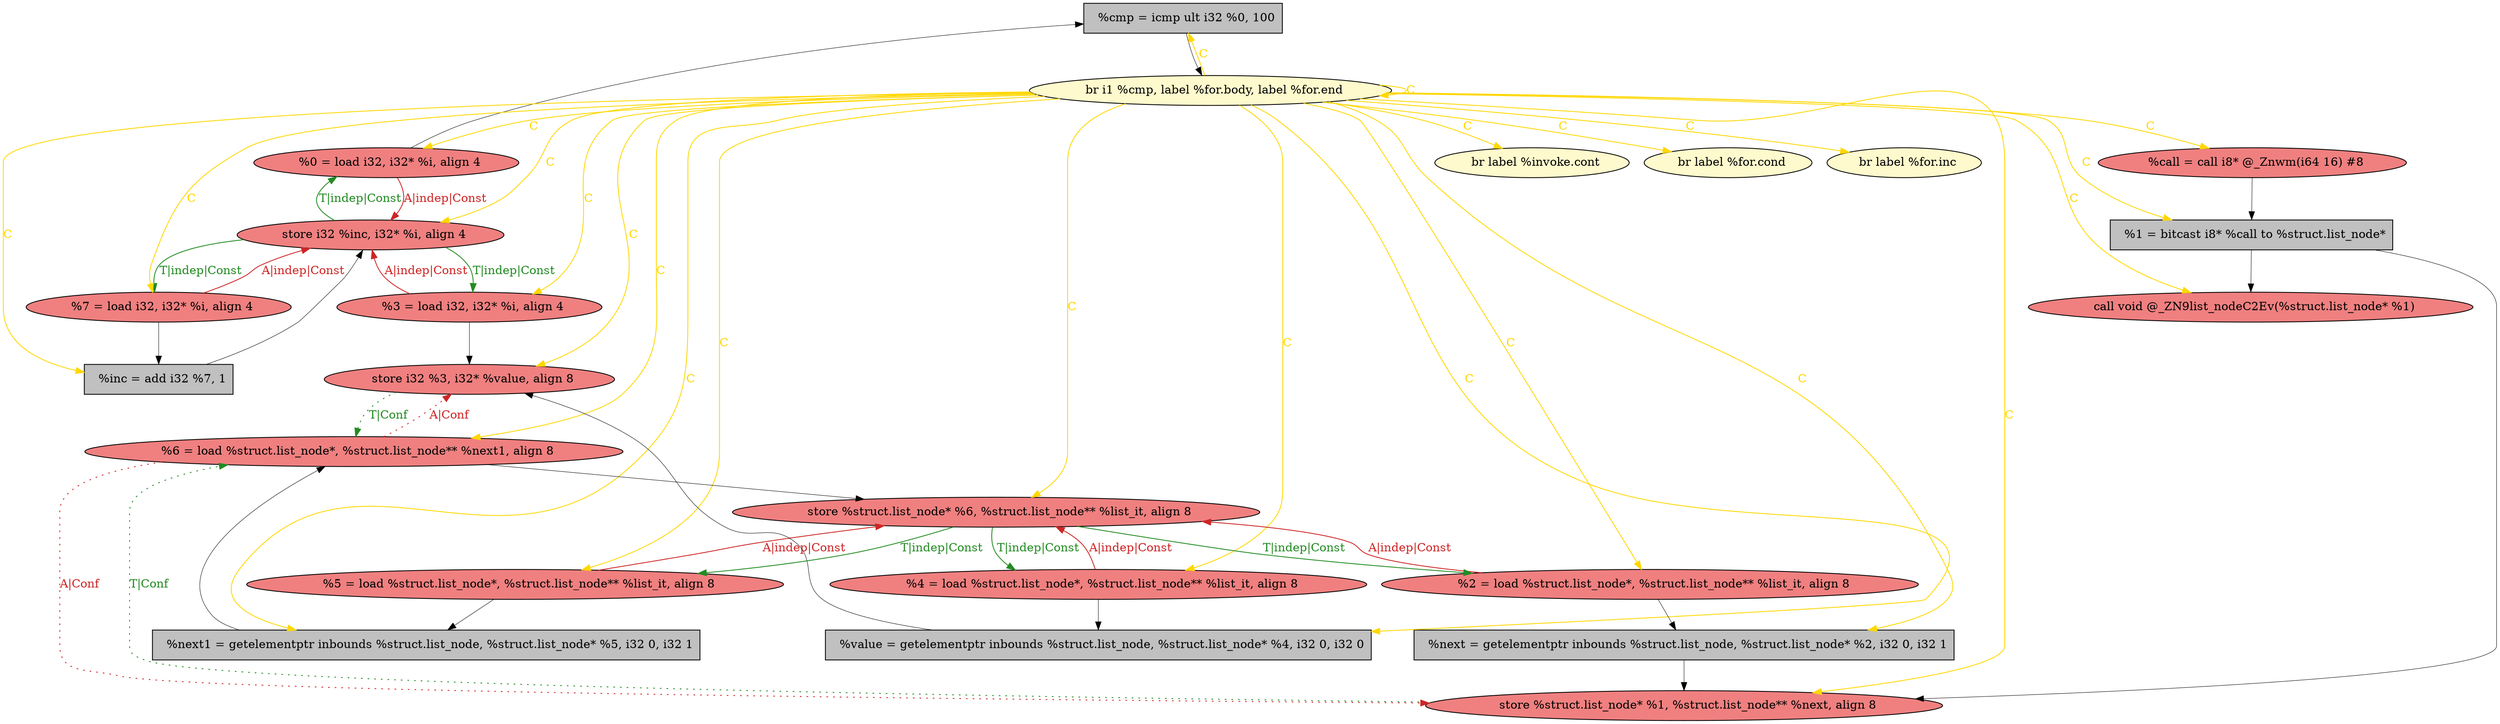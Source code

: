 
digraph G {


node417 [fillcolor=grey,label="  %cmp = icmp ult i32 %0, 100",shape=rectangle,style=filled ]
node416 [fillcolor=lightcoral,label="  %0 = load i32, i32* %i, align 4",shape=ellipse,style=filled ]
node415 [fillcolor=lightcoral,label="  store i32 %inc, i32* %i, align 4",shape=ellipse,style=filled ]
node414 [fillcolor=lemonchiffon,label="  br i1 %cmp, label %for.body, label %for.end",shape=ellipse,style=filled ]
node402 [fillcolor=lightcoral,label="  %5 = load %struct.list_node*, %struct.list_node** %list_it, align 8",shape=ellipse,style=filled ]
node411 [fillcolor=lightcoral,label="  %call = call i8* @_Znwm(i64 16) #8",shape=ellipse,style=filled ]
node401 [fillcolor=grey,label="  %next = getelementptr inbounds %struct.list_node, %struct.list_node* %2, i32 0, i32 1",shape=rectangle,style=filled ]
node419 [fillcolor=lemonchiffon,label="  br label %invoke.cont",shape=ellipse,style=filled ]
node412 [fillcolor=grey,label="  %value = getelementptr inbounds %struct.list_node, %struct.list_node* %4, i32 0, i32 0",shape=rectangle,style=filled ]
node413 [fillcolor=lightcoral,label="  %2 = load %struct.list_node*, %struct.list_node** %list_it, align 8",shape=ellipse,style=filled ]
node403 [fillcolor=grey,label="  %next1 = getelementptr inbounds %struct.list_node, %struct.list_node* %5, i32 0, i32 1",shape=rectangle,style=filled ]
node397 [fillcolor=lightcoral,label="  %3 = load i32, i32* %i, align 4",shape=ellipse,style=filled ]
node399 [fillcolor=lightcoral,label="  store %struct.list_node* %1, %struct.list_node** %next, align 8",shape=ellipse,style=filled ]
node398 [fillcolor=lightcoral,label="  %7 = load i32, i32* %i, align 4",shape=ellipse,style=filled ]
node404 [fillcolor=lightcoral,label="  %6 = load %struct.list_node*, %struct.list_node** %next1, align 8",shape=ellipse,style=filled ]
node400 [fillcolor=grey,label="  %1 = bitcast i8* %call to %struct.list_node*",shape=rectangle,style=filled ]
node405 [fillcolor=lightcoral,label="  store %struct.list_node* %6, %struct.list_node** %list_it, align 8",shape=ellipse,style=filled ]
node410 [fillcolor=lightcoral,label="  %4 = load %struct.list_node*, %struct.list_node** %list_it, align 8",shape=ellipse,style=filled ]
node418 [fillcolor=lightcoral,label="  store i32 %3, i32* %value, align 8",shape=ellipse,style=filled ]
node406 [fillcolor=lemonchiffon,label="  br label %for.cond",shape=ellipse,style=filled ]
node408 [fillcolor=lemonchiffon,label="  br label %for.inc",shape=ellipse,style=filled ]
node407 [fillcolor=grey,label="  %inc = add i32 %7, 1",shape=rectangle,style=filled ]
node409 [fillcolor=lightcoral,label="  call void @_ZN9list_nodeC2Ev(%struct.list_node* %1)",shape=ellipse,style=filled ]

node414->node416 [style=solid,color=gold,label="C",penwidth=1.0,fontcolor=gold ]
node414->node398 [style=solid,color=gold,label="C",penwidth=1.0,fontcolor=gold ]
node402->node405 [style=solid,color=firebrick3,label="A|indep|Const",penwidth=1.0,fontcolor=firebrick3 ]
node405->node410 [style=solid,color=forestgreen,label="T|indep|Const",penwidth=1.0,fontcolor=forestgreen ]
node413->node405 [style=solid,color=firebrick3,label="A|indep|Const",penwidth=1.0,fontcolor=firebrick3 ]
node404->node399 [style=dotted,color=firebrick3,label="A|Conf",penwidth=1.0,fontcolor=firebrick3 ]
node404->node418 [style=dotted,color=firebrick3,label="A|Conf",penwidth=1.0,fontcolor=firebrick3 ]
node418->node404 [style=dotted,color=forestgreen,label="T|Conf",penwidth=1.0,fontcolor=forestgreen ]
node413->node401 [style=solid,color=black,label="",penwidth=0.5,fontcolor=black ]
node414->node418 [style=solid,color=gold,label="C",penwidth=1.0,fontcolor=gold ]
node414->node399 [style=solid,color=gold,label="C",penwidth=1.0,fontcolor=gold ]
node416->node417 [style=solid,color=black,label="",penwidth=0.5,fontcolor=black ]
node415->node398 [style=solid,color=forestgreen,label="T|indep|Const",penwidth=1.0,fontcolor=forestgreen ]
node414->node413 [style=solid,color=gold,label="C",penwidth=1.0,fontcolor=gold ]
node414->node410 [style=solid,color=gold,label="C",penwidth=1.0,fontcolor=gold ]
node414->node403 [style=solid,color=gold,label="C",penwidth=1.0,fontcolor=gold ]
node397->node418 [style=solid,color=black,label="",penwidth=0.5,fontcolor=black ]
node414->node402 [style=solid,color=gold,label="C",penwidth=1.0,fontcolor=gold ]
node397->node415 [style=solid,color=firebrick3,label="A|indep|Const",penwidth=1.0,fontcolor=firebrick3 ]
node414->node407 [style=solid,color=gold,label="C",penwidth=1.0,fontcolor=gold ]
node414->node419 [style=solid,color=gold,label="C",penwidth=1.0,fontcolor=gold ]
node414->node401 [style=solid,color=gold,label="C",penwidth=1.0,fontcolor=gold ]
node414->node412 [style=solid,color=gold,label="C",penwidth=1.0,fontcolor=gold ]
node412->node418 [style=solid,color=black,label="",penwidth=0.5,fontcolor=black ]
node414->node408 [style=solid,color=gold,label="C",penwidth=1.0,fontcolor=gold ]
node414->node406 [style=solid,color=gold,label="C",penwidth=1.0,fontcolor=gold ]
node414->node400 [style=solid,color=gold,label="C",penwidth=1.0,fontcolor=gold ]
node415->node416 [style=solid,color=forestgreen,label="T|indep|Const",penwidth=1.0,fontcolor=forestgreen ]
node414->node409 [style=solid,color=gold,label="C",penwidth=1.0,fontcolor=gold ]
node414->node404 [style=solid,color=gold,label="C",penwidth=1.0,fontcolor=gold ]
node415->node397 [style=solid,color=forestgreen,label="T|indep|Const",penwidth=1.0,fontcolor=forestgreen ]
node402->node403 [style=solid,color=black,label="",penwidth=0.5,fontcolor=black ]
node411->node400 [style=solid,color=black,label="",penwidth=0.5,fontcolor=black ]
node410->node412 [style=solid,color=black,label="",penwidth=0.5,fontcolor=black ]
node417->node414 [style=solid,color=black,label="",penwidth=0.5,fontcolor=black ]
node414->node411 [style=solid,color=gold,label="C",penwidth=1.0,fontcolor=gold ]
node414->node415 [style=solid,color=gold,label="C",penwidth=1.0,fontcolor=gold ]
node414->node417 [style=solid,color=gold,label="C",penwidth=1.0,fontcolor=gold ]
node403->node404 [style=solid,color=black,label="",penwidth=0.5,fontcolor=black ]
node398->node407 [style=solid,color=black,label="",penwidth=0.5,fontcolor=black ]
node410->node405 [style=solid,color=firebrick3,label="A|indep|Const",penwidth=1.0,fontcolor=firebrick3 ]
node407->node415 [style=solid,color=black,label="",penwidth=0.5,fontcolor=black ]
node416->node415 [style=solid,color=firebrick3,label="A|indep|Const",penwidth=1.0,fontcolor=firebrick3 ]
node401->node399 [style=solid,color=black,label="",penwidth=0.5,fontcolor=black ]
node405->node402 [style=solid,color=forestgreen,label="T|indep|Const",penwidth=1.0,fontcolor=forestgreen ]
node405->node413 [style=solid,color=forestgreen,label="T|indep|Const",penwidth=1.0,fontcolor=forestgreen ]
node400->node409 [style=solid,color=black,label="",penwidth=0.5,fontcolor=black ]
node398->node415 [style=solid,color=firebrick3,label="A|indep|Const",penwidth=1.0,fontcolor=firebrick3 ]
node404->node405 [style=solid,color=black,label="",penwidth=0.5,fontcolor=black ]
node414->node405 [style=solid,color=gold,label="C",penwidth=1.0,fontcolor=gold ]
node414->node397 [style=solid,color=gold,label="C",penwidth=1.0,fontcolor=gold ]
node399->node404 [style=dotted,color=forestgreen,label="T|Conf",penwidth=1.0,fontcolor=forestgreen ]
node414->node414 [style=solid,color=gold,label="C",penwidth=1.0,fontcolor=gold ]
node400->node399 [style=solid,color=black,label="",penwidth=0.5,fontcolor=black ]


}
